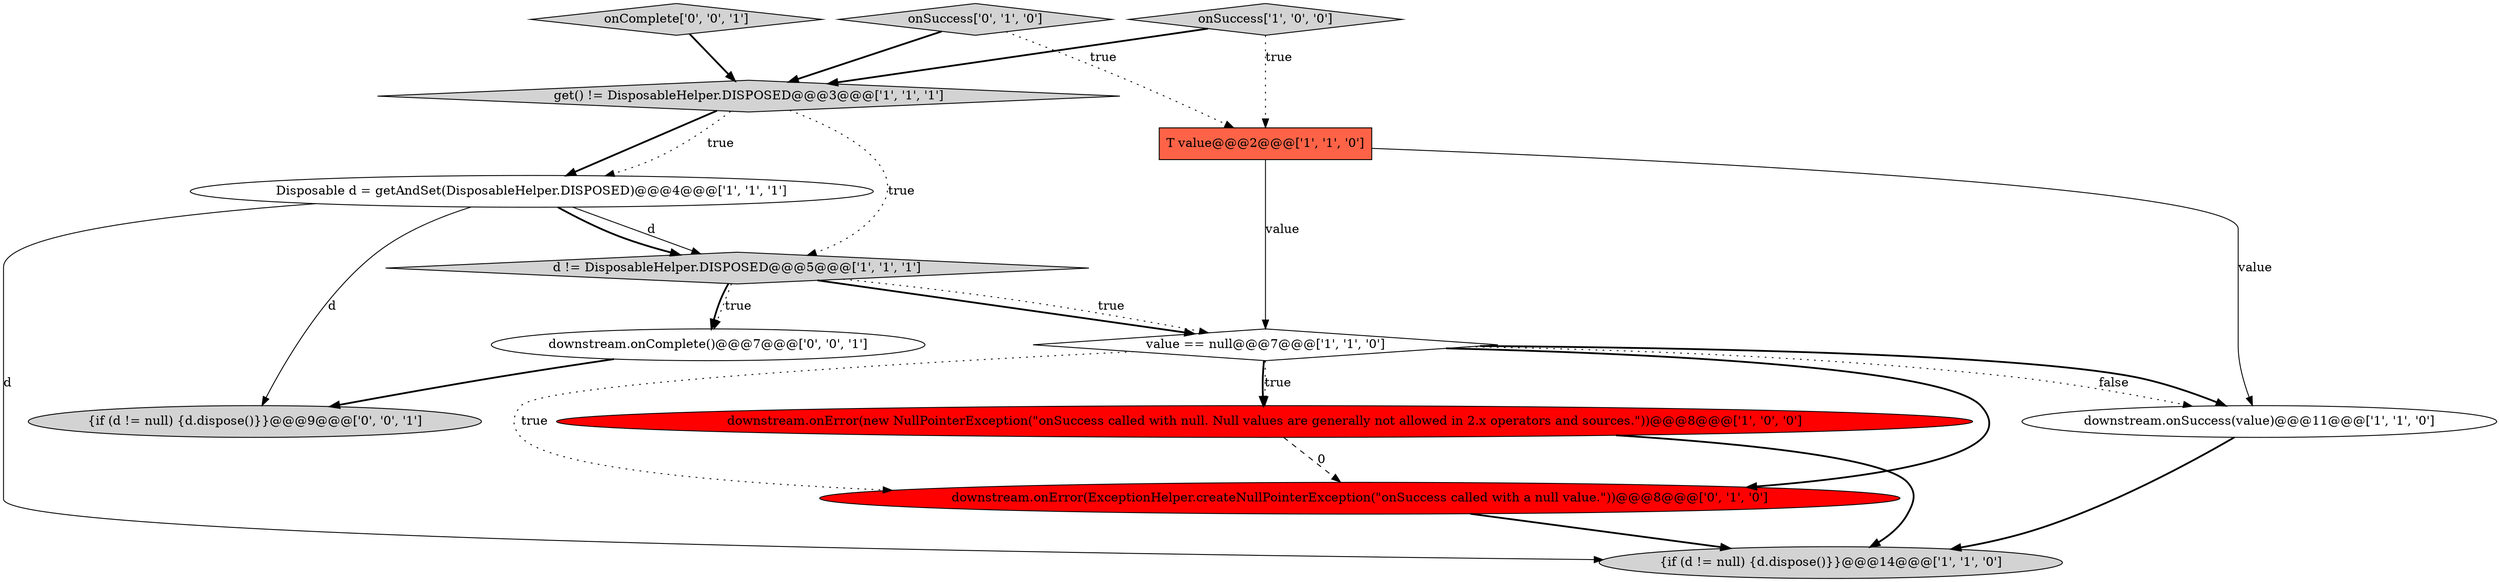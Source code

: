 digraph {
9 [style = filled, label = "downstream.onError(ExceptionHelper.createNullPointerException(\"onSuccess called with a null value.\"))@@@8@@@['0', '1', '0']", fillcolor = red, shape = ellipse image = "AAA1AAABBB2BBB"];
11 [style = filled, label = "{if (d != null) {d.dispose()}}@@@9@@@['0', '0', '1']", fillcolor = lightgray, shape = ellipse image = "AAA0AAABBB3BBB"];
10 [style = filled, label = "onSuccess['0', '1', '0']", fillcolor = lightgray, shape = diamond image = "AAA0AAABBB2BBB"];
1 [style = filled, label = "downstream.onError(new NullPointerException(\"onSuccess called with null. Null values are generally not allowed in 2.x operators and sources.\"))@@@8@@@['1', '0', '0']", fillcolor = red, shape = ellipse image = "AAA1AAABBB1BBB"];
7 [style = filled, label = "downstream.onSuccess(value)@@@11@@@['1', '1', '0']", fillcolor = white, shape = ellipse image = "AAA0AAABBB1BBB"];
8 [style = filled, label = "Disposable d = getAndSet(DisposableHelper.DISPOSED)@@@4@@@['1', '1', '1']", fillcolor = white, shape = ellipse image = "AAA0AAABBB1BBB"];
4 [style = filled, label = "d != DisposableHelper.DISPOSED@@@5@@@['1', '1', '1']", fillcolor = lightgray, shape = diamond image = "AAA0AAABBB1BBB"];
12 [style = filled, label = "onComplete['0', '0', '1']", fillcolor = lightgray, shape = diamond image = "AAA0AAABBB3BBB"];
13 [style = filled, label = "downstream.onComplete()@@@7@@@['0', '0', '1']", fillcolor = white, shape = ellipse image = "AAA0AAABBB3BBB"];
0 [style = filled, label = "onSuccess['1', '0', '0']", fillcolor = lightgray, shape = diamond image = "AAA0AAABBB1BBB"];
5 [style = filled, label = "get() != DisposableHelper.DISPOSED@@@3@@@['1', '1', '1']", fillcolor = lightgray, shape = diamond image = "AAA0AAABBB1BBB"];
2 [style = filled, label = "value == null@@@7@@@['1', '1', '0']", fillcolor = white, shape = diamond image = "AAA0AAABBB1BBB"];
6 [style = filled, label = "{if (d != null) {d.dispose()}}@@@14@@@['1', '1', '0']", fillcolor = lightgray, shape = ellipse image = "AAA0AAABBB1BBB"];
3 [style = filled, label = "T value@@@2@@@['1', '1', '0']", fillcolor = tomato, shape = box image = "AAA0AAABBB1BBB"];
5->8 [style = bold, label=""];
12->5 [style = bold, label=""];
3->7 [style = solid, label="value"];
8->11 [style = solid, label="d"];
3->2 [style = solid, label="value"];
2->1 [style = bold, label=""];
4->13 [style = bold, label=""];
10->3 [style = dotted, label="true"];
1->9 [style = dashed, label="0"];
4->2 [style = bold, label=""];
2->9 [style = bold, label=""];
13->11 [style = bold, label=""];
5->4 [style = dotted, label="true"];
8->6 [style = solid, label="d"];
9->6 [style = bold, label=""];
2->7 [style = dotted, label="false"];
4->13 [style = dotted, label="true"];
1->6 [style = bold, label=""];
2->9 [style = dotted, label="true"];
10->5 [style = bold, label=""];
2->1 [style = dotted, label="true"];
7->6 [style = bold, label=""];
8->4 [style = solid, label="d"];
0->3 [style = dotted, label="true"];
8->4 [style = bold, label=""];
2->7 [style = bold, label=""];
5->8 [style = dotted, label="true"];
4->2 [style = dotted, label="true"];
0->5 [style = bold, label=""];
}
